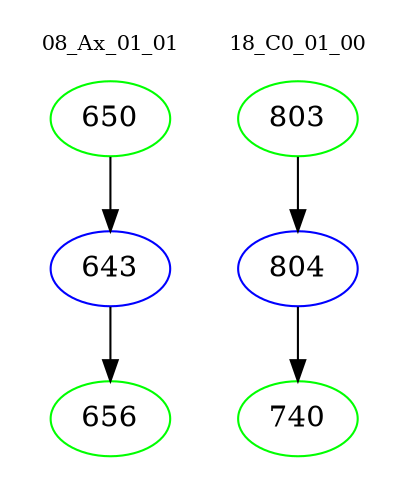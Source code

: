 digraph{
subgraph cluster_0 {
color = white
label = "08_Ax_01_01";
fontsize=10;
T0_650 [label="650", color="green"]
T0_650 -> T0_643 [color="black"]
T0_643 [label="643", color="blue"]
T0_643 -> T0_656 [color="black"]
T0_656 [label="656", color="green"]
}
subgraph cluster_1 {
color = white
label = "18_C0_01_00";
fontsize=10;
T1_803 [label="803", color="green"]
T1_803 -> T1_804 [color="black"]
T1_804 [label="804", color="blue"]
T1_804 -> T1_740 [color="black"]
T1_740 [label="740", color="green"]
}
}
